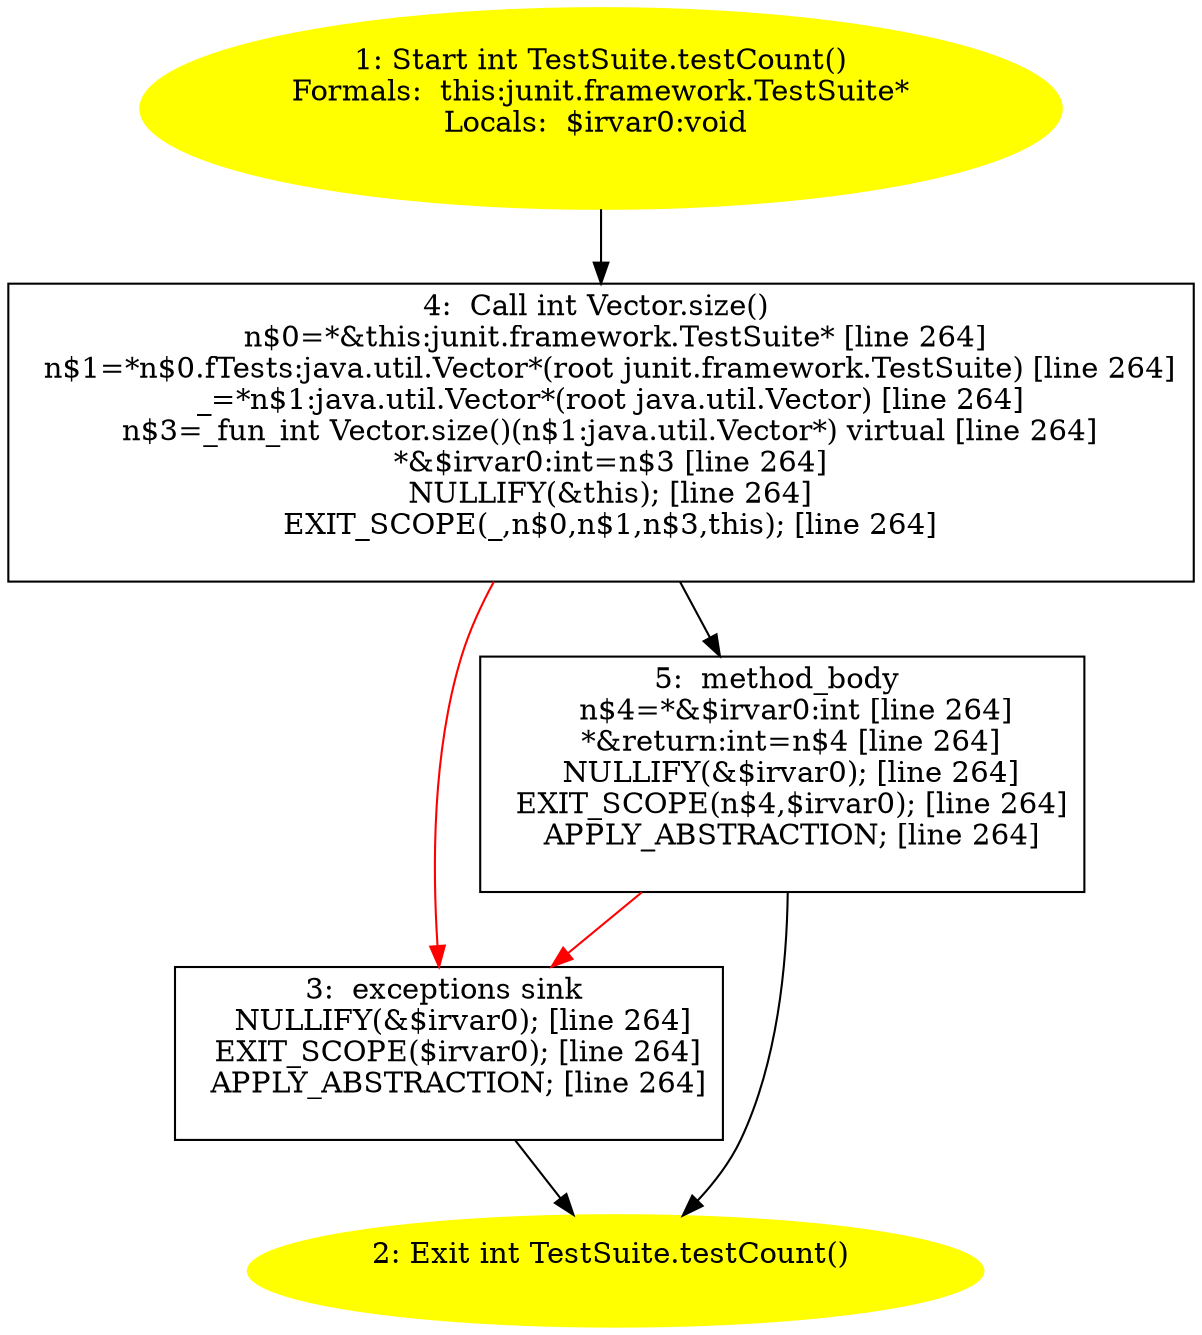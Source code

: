 /* @generated */
digraph cfg {
"junit.framework.TestSuite.testCount():int.7d31c0c46d852b595503b2d422722b76_1" [label="1: Start int TestSuite.testCount()\nFormals:  this:junit.framework.TestSuite*\nLocals:  $irvar0:void \n  " color=yellow style=filled]
	

	 "junit.framework.TestSuite.testCount():int.7d31c0c46d852b595503b2d422722b76_1" -> "junit.framework.TestSuite.testCount():int.7d31c0c46d852b595503b2d422722b76_4" ;
"junit.framework.TestSuite.testCount():int.7d31c0c46d852b595503b2d422722b76_2" [label="2: Exit int TestSuite.testCount() \n  " color=yellow style=filled]
	

"junit.framework.TestSuite.testCount():int.7d31c0c46d852b595503b2d422722b76_3" [label="3:  exceptions sink \n   NULLIFY(&$irvar0); [line 264]\n  EXIT_SCOPE($irvar0); [line 264]\n  APPLY_ABSTRACTION; [line 264]\n " shape="box"]
	

	 "junit.framework.TestSuite.testCount():int.7d31c0c46d852b595503b2d422722b76_3" -> "junit.framework.TestSuite.testCount():int.7d31c0c46d852b595503b2d422722b76_2" ;
"junit.framework.TestSuite.testCount():int.7d31c0c46d852b595503b2d422722b76_4" [label="4:  Call int Vector.size() \n   n$0=*&this:junit.framework.TestSuite* [line 264]\n  n$1=*n$0.fTests:java.util.Vector*(root junit.framework.TestSuite) [line 264]\n  _=*n$1:java.util.Vector*(root java.util.Vector) [line 264]\n  n$3=_fun_int Vector.size()(n$1:java.util.Vector*) virtual [line 264]\n  *&$irvar0:int=n$3 [line 264]\n  NULLIFY(&this); [line 264]\n  EXIT_SCOPE(_,n$0,n$1,n$3,this); [line 264]\n " shape="box"]
	

	 "junit.framework.TestSuite.testCount():int.7d31c0c46d852b595503b2d422722b76_4" -> "junit.framework.TestSuite.testCount():int.7d31c0c46d852b595503b2d422722b76_5" ;
	 "junit.framework.TestSuite.testCount():int.7d31c0c46d852b595503b2d422722b76_4" -> "junit.framework.TestSuite.testCount():int.7d31c0c46d852b595503b2d422722b76_3" [color="red" ];
"junit.framework.TestSuite.testCount():int.7d31c0c46d852b595503b2d422722b76_5" [label="5:  method_body \n   n$4=*&$irvar0:int [line 264]\n  *&return:int=n$4 [line 264]\n  NULLIFY(&$irvar0); [line 264]\n  EXIT_SCOPE(n$4,$irvar0); [line 264]\n  APPLY_ABSTRACTION; [line 264]\n " shape="box"]
	

	 "junit.framework.TestSuite.testCount():int.7d31c0c46d852b595503b2d422722b76_5" -> "junit.framework.TestSuite.testCount():int.7d31c0c46d852b595503b2d422722b76_2" ;
	 "junit.framework.TestSuite.testCount():int.7d31c0c46d852b595503b2d422722b76_5" -> "junit.framework.TestSuite.testCount():int.7d31c0c46d852b595503b2d422722b76_3" [color="red" ];
}
